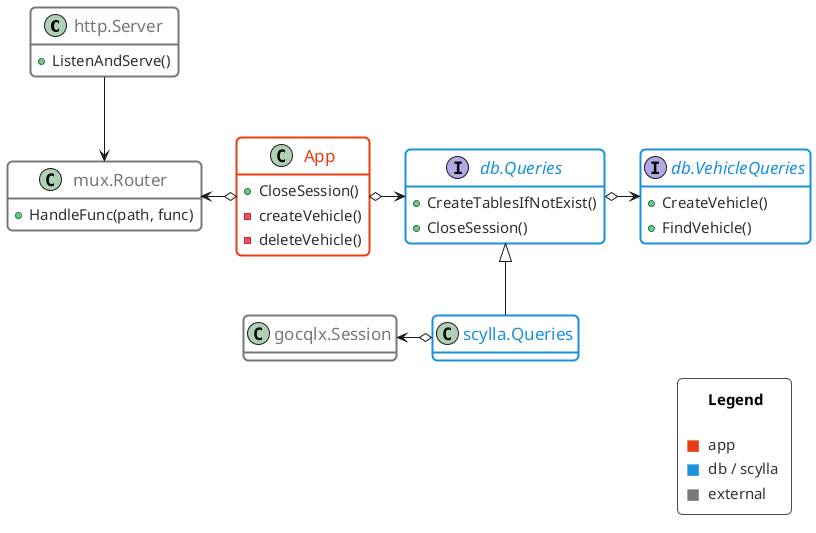 @startuml Class diagram


' HttpServer, Router, App

class HttpServer as "http.Server" <<external>> {
    + ListenAndServe()
}

class App <<app>> {
    + CloseSession()
    - createVehicle()
    - deleteVehicle()
}
class Router as "mux.Router" <<external>> {
    + HandleFunc(path, func)
}

HttpServer -down-> Router
App o-left-> Router


' Queries

interface Queries as "db.Queries" <<db>> {
	+ CreateTablesIfNotExist()
	+ CloseSession()
}

interface VehicleQueries as "db.VehicleQueries" <<db>> {
	+ CreateVehicle()
	+ FindVehicle()
}

interface UserQueries as "db.UserQueries" <<db>> {
	+ CreateUser()
	+ FindUser()
}
remove UserQueries

App o-> Queries
Router -[hidden]right- Queries
Queries o-> UserQueries
Queries o-right-> VehicleQueries
UserQueries -[hidden]down- VehicleQueries
UserQueries -[hidden]down- VehicleQueries


' Scylla

class ScyllaQueries as "scylla.Queries" <<db>>
class ScyllaSession as "gocqlx.Session" <<external>>

Queries <|-down- ScyllaQueries
ScyllaQueries o-left-> ScyllaSession


' Legend

!$appColor = "#ec3c13"
!$dbColor = "#1b91db"
!$externalColor = "#787878"

legend right
|= |= <color:#000000>Legend  \n|
|<color:$appColor>■</color>| <color:#333333>app |
|<color:$dbColor>■</color>| <color:#333333>db / scylla |
|<color:$externalColor>■</color>| <color:#333333>external |
endlegend


' Appearance

hide stereotype
hide class fields
hide interface fields
Skinparam shadowing false

hide annotation circle

skinparam {
	RoundCorner 10
	Padding 2
	
	ArrowColor #787878
	ArrowThickness 2
}

skinparam class {
	BorderThickness 2
	BackgroundColor #ffffff
	AttributeFontColor #2f2f2f
	AttributeFontSize 15
	FontSize 17
	FontStyle "bold"

	FontColor<<app>> $appColor
	BorderColor<<app>> $appColor

	FontColor<<db>> $dbColor
	BorderColor<<db>> $dbColor

	FontColor<<external>> $externalColor
	BorderColor<<external>> $externalColor
}

skinparam legendBackgroundColor #ffffff
skinparam legendBorderColor #4c4c4c
skinparam LegendFontColor #ffffff
skinparam LegendFontSize 15

@enduml
